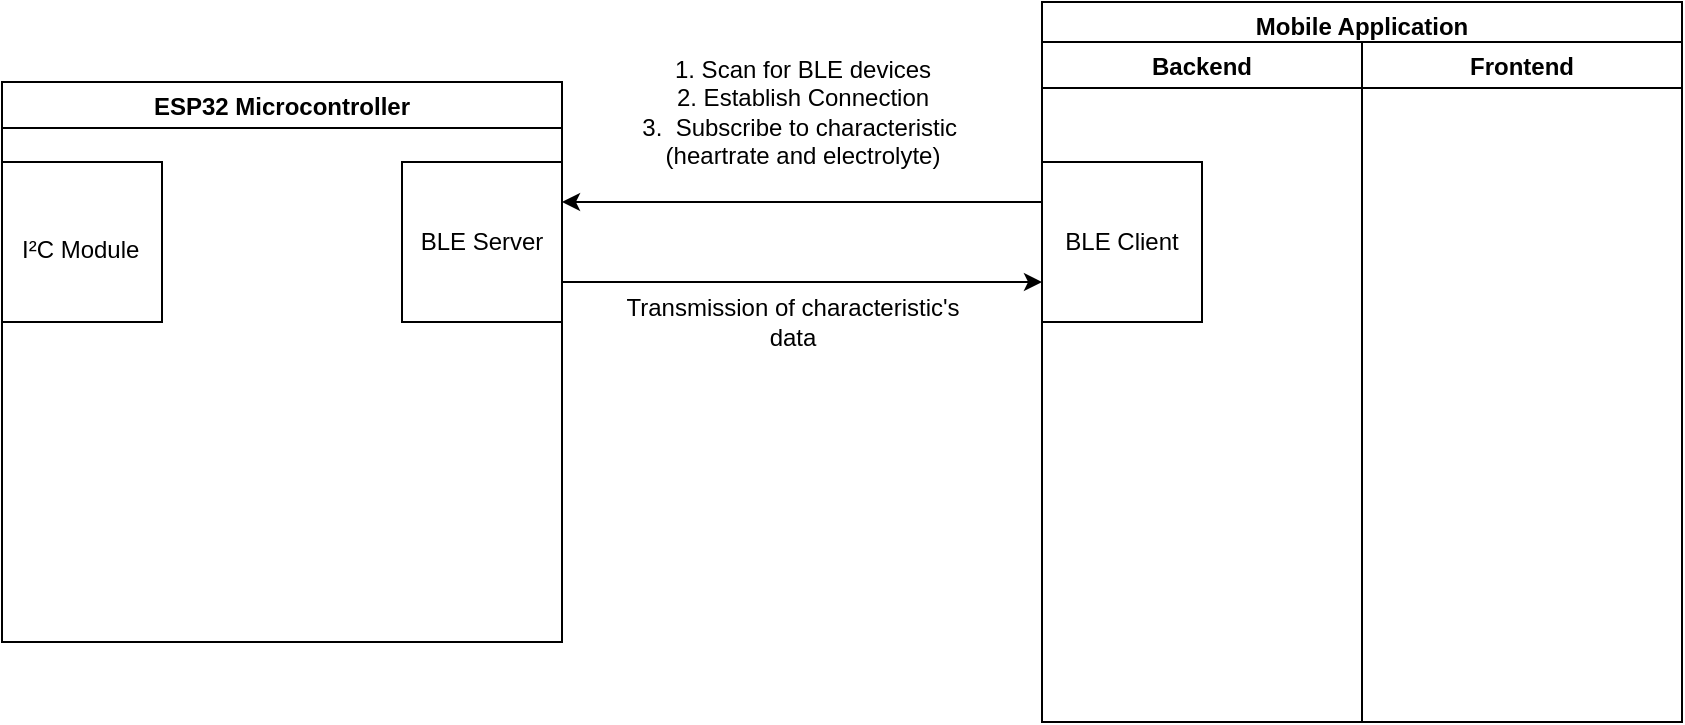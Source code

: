 <mxfile version="26.0.8">
  <diagram name="Page-1" id="XvgeLyfi9btd6hkqeVps">
    <mxGraphModel dx="1434" dy="816" grid="1" gridSize="10" guides="1" tooltips="1" connect="1" arrows="1" fold="1" page="1" pageScale="1" pageWidth="800" pageHeight="600" math="0" shadow="0">
      <root>
        <mxCell id="0" />
        <mxCell id="1" parent="0" />
        <mxCell id="u4qym9Ppzm83e0D_M728-1" value="Mobile Application" style="swimlane" vertex="1" connectable="0" parent="1">
          <mxGeometry x="840" y="40" width="320" height="360" as="geometry" />
        </mxCell>
        <mxCell id="u4qym9Ppzm83e0D_M728-16" value="Backend" style="swimlane" vertex="1" connectable="0" parent="u4qym9Ppzm83e0D_M728-1">
          <mxGeometry y="20" width="160" height="340" as="geometry" />
        </mxCell>
        <mxCell id="u4qym9Ppzm83e0D_M728-5" value="BLE Client" style="whiteSpace=wrap;html=1;aspect=fixed;" vertex="1" parent="u4qym9Ppzm83e0D_M728-16">
          <mxGeometry y="60" width="80" height="80" as="geometry" />
        </mxCell>
        <mxCell id="u4qym9Ppzm83e0D_M728-4" value="ESP32 Microcontroller" style="swimlane" vertex="1" connectable="0" parent="1">
          <mxGeometry x="320" y="80" width="280" height="280" as="geometry" />
        </mxCell>
        <mxCell id="u4qym9Ppzm83e0D_M728-6" value="BLE Server" style="whiteSpace=wrap;html=1;aspect=fixed;" vertex="1" parent="u4qym9Ppzm83e0D_M728-4">
          <mxGeometry x="200" y="40" width="80" height="80" as="geometry" />
        </mxCell>
        <mxCell id="u4qym9Ppzm83e0D_M728-19" value="&lt;span style=&quot;color: rgba(0, 0, 0, 0); font-family: monospace; font-size: 0px; text-align: start; text-wrap-mode: nowrap;&quot;&gt;%3CmxGraphModel%3E%3Croot%3E%3CmxCell%20id%3D%220%22%2F%3E%3CmxCell%20id%3D%221%22%20parent%3D%220%22%2F%3E%3CmxCell%20id%3D%222%22%20value%3D%22BLE%20Server%22%20style%3D%22whiteSpace%3Dwrap%3Bhtml%3D1%3Baspect%3Dfixed%3B%22%20vertex%3D%221%22%20parent%3D%221%22%3E%3CmxGeometry%20x%3D%22520%22%20y%3D%22160%22%20width%3D%2280%22%20height%3D%2280%22%20as%3D%22geometry%22%2F%3E%3C%2FmxCell%3E%3C%2Froot%3E%3C%2FmxGraphModel%3E&lt;/span&gt;" style="whiteSpace=wrap;html=1;aspect=fixed;" vertex="1" parent="u4qym9Ppzm83e0D_M728-4">
          <mxGeometry y="40" width="80" height="80" as="geometry" />
        </mxCell>
        <mxCell id="u4qym9Ppzm83e0D_M728-20" value="&lt;font face=&quot;Helvetica&quot;&gt;I²C Module&lt;/font&gt;" style="text;whiteSpace=wrap;html=1;" vertex="1" parent="u4qym9Ppzm83e0D_M728-4">
          <mxGeometry x="7.5" y="70" width="65" height="40" as="geometry" />
        </mxCell>
        <mxCell id="u4qym9Ppzm83e0D_M728-9" style="edgeStyle=orthogonalEdgeStyle;rounded=0;orthogonalLoop=1;jettySize=auto;html=1;exitX=0;exitY=0.25;exitDx=0;exitDy=0;entryX=1;entryY=0.25;entryDx=0;entryDy=0;" edge="1" parent="1" source="u4qym9Ppzm83e0D_M728-5" target="u4qym9Ppzm83e0D_M728-6">
          <mxGeometry relative="1" as="geometry" />
        </mxCell>
        <mxCell id="u4qym9Ppzm83e0D_M728-10" style="edgeStyle=orthogonalEdgeStyle;rounded=0;orthogonalLoop=1;jettySize=auto;html=1;exitX=1;exitY=0.75;exitDx=0;exitDy=0;entryX=0;entryY=0.75;entryDx=0;entryDy=0;" edge="1" parent="1" source="u4qym9Ppzm83e0D_M728-6" target="u4qym9Ppzm83e0D_M728-5">
          <mxGeometry relative="1" as="geometry" />
        </mxCell>
        <mxCell id="u4qym9Ppzm83e0D_M728-11" value="Transmission of characteristic&#39;s&lt;div&gt;data&lt;/div&gt;" style="text;html=1;align=center;verticalAlign=middle;resizable=0;points=[];autosize=1;strokeColor=none;fillColor=none;" vertex="1" parent="1">
          <mxGeometry x="620" y="180" width="190" height="40" as="geometry" />
        </mxCell>
        <mxCell id="u4qym9Ppzm83e0D_M728-12" value="1. Scan for BLE devices&lt;div&gt;2. Establish Connection&lt;/div&gt;&lt;div&gt;3.&amp;nbsp; Subscribe to characteristic&amp;nbsp;&lt;/div&gt;&lt;div&gt;(heartrate and electrolyte)&lt;/div&gt;" style="text;html=1;align=center;verticalAlign=middle;resizable=0;points=[];autosize=1;strokeColor=none;fillColor=none;" vertex="1" parent="1">
          <mxGeometry x="630" y="60" width="180" height="70" as="geometry" />
        </mxCell>
        <mxCell id="u4qym9Ppzm83e0D_M728-18" value="Frontend" style="swimlane;startSize=23;" vertex="1" connectable="0" parent="1">
          <mxGeometry x="1000" y="60" width="160" height="340" as="geometry" />
        </mxCell>
      </root>
    </mxGraphModel>
  </diagram>
</mxfile>
